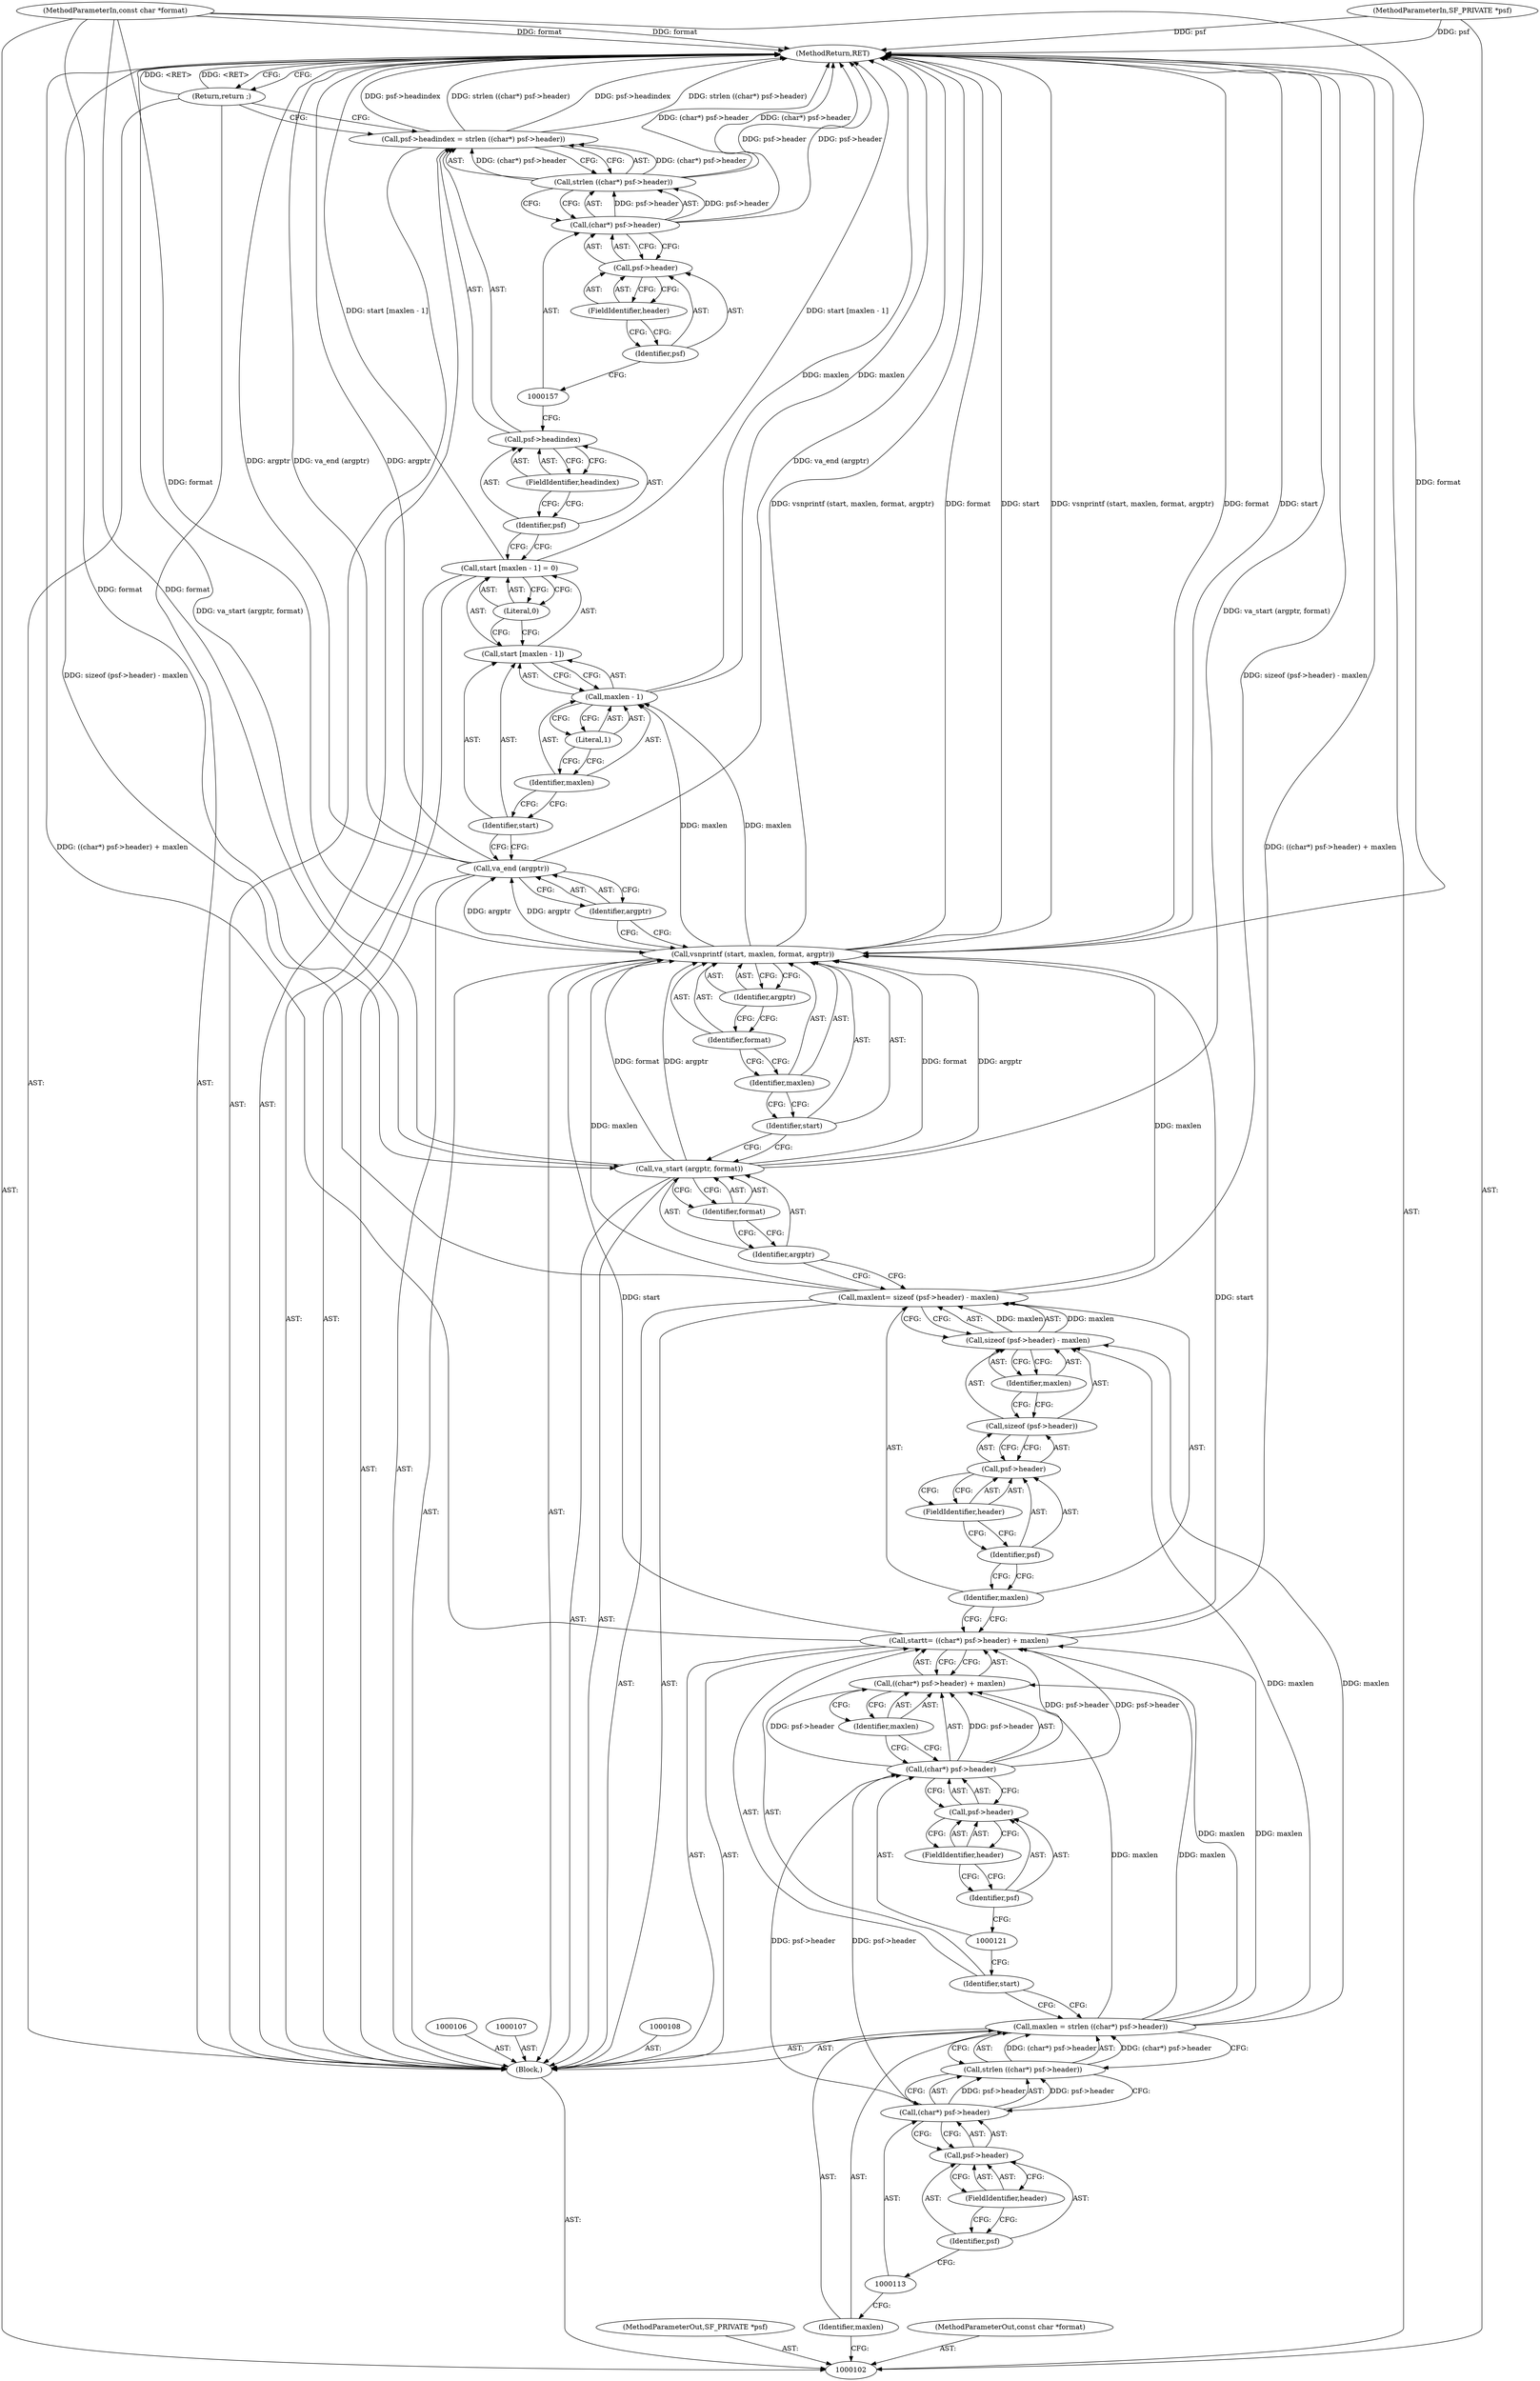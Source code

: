 digraph "1_libsndfile_708e996c87c5fae77b104ccfeb8f6db784c32074_15" {
"1000162" [label="(MethodReturn,RET)"];
"1000103" [label="(MethodParameterIn,SF_PRIVATE *psf)"];
"1000224" [label="(MethodParameterOut,SF_PRIVATE *psf)"];
"1000104" [label="(MethodParameterIn,const char *format)"];
"1000225" [label="(MethodParameterOut,const char *format)"];
"1000135" [label="(Identifier,argptr)"];
"1000134" [label="(Call,va_start (argptr, format))"];
"1000136" [label="(Identifier,format)"];
"1000138" [label="(Identifier,start)"];
"1000137" [label="(Call,vsnprintf (start, maxlen, format, argptr))"];
"1000139" [label="(Identifier,maxlen)"];
"1000140" [label="(Identifier,format)"];
"1000141" [label="(Identifier,argptr)"];
"1000142" [label="(Call,va_end (argptr))"];
"1000143" [label="(Identifier,argptr)"];
"1000149" [label="(Literal,1)"];
"1000144" [label="(Call,start [maxlen - 1] = 0)"];
"1000145" [label="(Call,start [maxlen - 1])"];
"1000146" [label="(Identifier,start)"];
"1000150" [label="(Literal,0)"];
"1000147" [label="(Call,maxlen - 1)"];
"1000148" [label="(Identifier,maxlen)"];
"1000151" [label="(Call,psf->headindex = strlen ((char*) psf->header))"];
"1000152" [label="(Call,psf->headindex)"];
"1000153" [label="(Identifier,psf)"];
"1000155" [label="(Call,strlen ((char*) psf->header))"];
"1000156" [label="(Call,(char*) psf->header)"];
"1000158" [label="(Call,psf->header)"];
"1000159" [label="(Identifier,psf)"];
"1000160" [label="(FieldIdentifier,header)"];
"1000154" [label="(FieldIdentifier,headindex)"];
"1000161" [label="(Return,return ;)"];
"1000105" [label="(Block,)"];
"1000109" [label="(Call,maxlen = strlen ((char*) psf->header))"];
"1000110" [label="(Identifier,maxlen)"];
"1000111" [label="(Call,strlen ((char*) psf->header))"];
"1000112" [label="(Call,(char*) psf->header)"];
"1000114" [label="(Call,psf->header)"];
"1000115" [label="(Identifier,psf)"];
"1000116" [label="(FieldIdentifier,header)"];
"1000117" [label="(Call,start\t= ((char*) psf->header) + maxlen)"];
"1000118" [label="(Identifier,start)"];
"1000120" [label="(Call,(char*) psf->header)"];
"1000122" [label="(Call,psf->header)"];
"1000123" [label="(Identifier,psf)"];
"1000124" [label="(FieldIdentifier,header)"];
"1000125" [label="(Identifier,maxlen)"];
"1000119" [label="(Call,((char*) psf->header) + maxlen)"];
"1000126" [label="(Call,maxlen\t= sizeof (psf->header) - maxlen)"];
"1000127" [label="(Identifier,maxlen)"];
"1000128" [label="(Call,sizeof (psf->header) - maxlen)"];
"1000129" [label="(Call,sizeof (psf->header))"];
"1000130" [label="(Call,psf->header)"];
"1000131" [label="(Identifier,psf)"];
"1000132" [label="(FieldIdentifier,header)"];
"1000133" [label="(Identifier,maxlen)"];
"1000162" -> "1000102"  [label="AST: "];
"1000162" -> "1000161"  [label="CFG: "];
"1000161" -> "1000162"  [label="DDG: <RET>"];
"1000142" -> "1000162"  [label="DDG: va_end (argptr)"];
"1000142" -> "1000162"  [label="DDG: argptr"];
"1000104" -> "1000162"  [label="DDG: format"];
"1000147" -> "1000162"  [label="DDG: maxlen"];
"1000117" -> "1000162"  [label="DDG: ((char*) psf->header) + maxlen"];
"1000137" -> "1000162"  [label="DDG: format"];
"1000137" -> "1000162"  [label="DDG: start"];
"1000137" -> "1000162"  [label="DDG: vsnprintf (start, maxlen, format, argptr)"];
"1000151" -> "1000162"  [label="DDG: psf->headindex"];
"1000151" -> "1000162"  [label="DDG: strlen ((char*) psf->header)"];
"1000134" -> "1000162"  [label="DDG: va_start (argptr, format)"];
"1000156" -> "1000162"  [label="DDG: psf->header"];
"1000103" -> "1000162"  [label="DDG: psf"];
"1000144" -> "1000162"  [label="DDG: start [maxlen - 1]"];
"1000126" -> "1000162"  [label="DDG: sizeof (psf->header) - maxlen"];
"1000155" -> "1000162"  [label="DDG: (char*) psf->header"];
"1000103" -> "1000102"  [label="AST: "];
"1000103" -> "1000162"  [label="DDG: psf"];
"1000224" -> "1000102"  [label="AST: "];
"1000104" -> "1000102"  [label="AST: "];
"1000104" -> "1000162"  [label="DDG: format"];
"1000104" -> "1000134"  [label="DDG: format"];
"1000104" -> "1000137"  [label="DDG: format"];
"1000225" -> "1000102"  [label="AST: "];
"1000135" -> "1000134"  [label="AST: "];
"1000135" -> "1000126"  [label="CFG: "];
"1000136" -> "1000135"  [label="CFG: "];
"1000134" -> "1000105"  [label="AST: "];
"1000134" -> "1000136"  [label="CFG: "];
"1000135" -> "1000134"  [label="AST: "];
"1000136" -> "1000134"  [label="AST: "];
"1000138" -> "1000134"  [label="CFG: "];
"1000134" -> "1000162"  [label="DDG: va_start (argptr, format)"];
"1000104" -> "1000134"  [label="DDG: format"];
"1000134" -> "1000137"  [label="DDG: format"];
"1000134" -> "1000137"  [label="DDG: argptr"];
"1000136" -> "1000134"  [label="AST: "];
"1000136" -> "1000135"  [label="CFG: "];
"1000134" -> "1000136"  [label="CFG: "];
"1000138" -> "1000137"  [label="AST: "];
"1000138" -> "1000134"  [label="CFG: "];
"1000139" -> "1000138"  [label="CFG: "];
"1000137" -> "1000105"  [label="AST: "];
"1000137" -> "1000141"  [label="CFG: "];
"1000138" -> "1000137"  [label="AST: "];
"1000139" -> "1000137"  [label="AST: "];
"1000140" -> "1000137"  [label="AST: "];
"1000141" -> "1000137"  [label="AST: "];
"1000143" -> "1000137"  [label="CFG: "];
"1000137" -> "1000162"  [label="DDG: format"];
"1000137" -> "1000162"  [label="DDG: start"];
"1000137" -> "1000162"  [label="DDG: vsnprintf (start, maxlen, format, argptr)"];
"1000117" -> "1000137"  [label="DDG: start"];
"1000126" -> "1000137"  [label="DDG: maxlen"];
"1000134" -> "1000137"  [label="DDG: format"];
"1000134" -> "1000137"  [label="DDG: argptr"];
"1000104" -> "1000137"  [label="DDG: format"];
"1000137" -> "1000142"  [label="DDG: argptr"];
"1000137" -> "1000147"  [label="DDG: maxlen"];
"1000139" -> "1000137"  [label="AST: "];
"1000139" -> "1000138"  [label="CFG: "];
"1000140" -> "1000139"  [label="CFG: "];
"1000140" -> "1000137"  [label="AST: "];
"1000140" -> "1000139"  [label="CFG: "];
"1000141" -> "1000140"  [label="CFG: "];
"1000141" -> "1000137"  [label="AST: "];
"1000141" -> "1000140"  [label="CFG: "];
"1000137" -> "1000141"  [label="CFG: "];
"1000142" -> "1000105"  [label="AST: "];
"1000142" -> "1000143"  [label="CFG: "];
"1000143" -> "1000142"  [label="AST: "];
"1000146" -> "1000142"  [label="CFG: "];
"1000142" -> "1000162"  [label="DDG: va_end (argptr)"];
"1000142" -> "1000162"  [label="DDG: argptr"];
"1000137" -> "1000142"  [label="DDG: argptr"];
"1000143" -> "1000142"  [label="AST: "];
"1000143" -> "1000137"  [label="CFG: "];
"1000142" -> "1000143"  [label="CFG: "];
"1000149" -> "1000147"  [label="AST: "];
"1000149" -> "1000148"  [label="CFG: "];
"1000147" -> "1000149"  [label="CFG: "];
"1000144" -> "1000105"  [label="AST: "];
"1000144" -> "1000150"  [label="CFG: "];
"1000145" -> "1000144"  [label="AST: "];
"1000150" -> "1000144"  [label="AST: "];
"1000153" -> "1000144"  [label="CFG: "];
"1000144" -> "1000162"  [label="DDG: start [maxlen - 1]"];
"1000145" -> "1000144"  [label="AST: "];
"1000145" -> "1000147"  [label="CFG: "];
"1000146" -> "1000145"  [label="AST: "];
"1000147" -> "1000145"  [label="AST: "];
"1000150" -> "1000145"  [label="CFG: "];
"1000146" -> "1000145"  [label="AST: "];
"1000146" -> "1000142"  [label="CFG: "];
"1000148" -> "1000146"  [label="CFG: "];
"1000150" -> "1000144"  [label="AST: "];
"1000150" -> "1000145"  [label="CFG: "];
"1000144" -> "1000150"  [label="CFG: "];
"1000147" -> "1000145"  [label="AST: "];
"1000147" -> "1000149"  [label="CFG: "];
"1000148" -> "1000147"  [label="AST: "];
"1000149" -> "1000147"  [label="AST: "];
"1000145" -> "1000147"  [label="CFG: "];
"1000147" -> "1000162"  [label="DDG: maxlen"];
"1000137" -> "1000147"  [label="DDG: maxlen"];
"1000148" -> "1000147"  [label="AST: "];
"1000148" -> "1000146"  [label="CFG: "];
"1000149" -> "1000148"  [label="CFG: "];
"1000151" -> "1000105"  [label="AST: "];
"1000151" -> "1000155"  [label="CFG: "];
"1000152" -> "1000151"  [label="AST: "];
"1000155" -> "1000151"  [label="AST: "];
"1000161" -> "1000151"  [label="CFG: "];
"1000151" -> "1000162"  [label="DDG: psf->headindex"];
"1000151" -> "1000162"  [label="DDG: strlen ((char*) psf->header)"];
"1000155" -> "1000151"  [label="DDG: (char*) psf->header"];
"1000152" -> "1000151"  [label="AST: "];
"1000152" -> "1000154"  [label="CFG: "];
"1000153" -> "1000152"  [label="AST: "];
"1000154" -> "1000152"  [label="AST: "];
"1000157" -> "1000152"  [label="CFG: "];
"1000153" -> "1000152"  [label="AST: "];
"1000153" -> "1000144"  [label="CFG: "];
"1000154" -> "1000153"  [label="CFG: "];
"1000155" -> "1000151"  [label="AST: "];
"1000155" -> "1000156"  [label="CFG: "];
"1000156" -> "1000155"  [label="AST: "];
"1000151" -> "1000155"  [label="CFG: "];
"1000155" -> "1000162"  [label="DDG: (char*) psf->header"];
"1000155" -> "1000151"  [label="DDG: (char*) psf->header"];
"1000156" -> "1000155"  [label="DDG: psf->header"];
"1000156" -> "1000155"  [label="AST: "];
"1000156" -> "1000158"  [label="CFG: "];
"1000157" -> "1000156"  [label="AST: "];
"1000158" -> "1000156"  [label="AST: "];
"1000155" -> "1000156"  [label="CFG: "];
"1000156" -> "1000162"  [label="DDG: psf->header"];
"1000156" -> "1000155"  [label="DDG: psf->header"];
"1000158" -> "1000156"  [label="AST: "];
"1000158" -> "1000160"  [label="CFG: "];
"1000159" -> "1000158"  [label="AST: "];
"1000160" -> "1000158"  [label="AST: "];
"1000156" -> "1000158"  [label="CFG: "];
"1000159" -> "1000158"  [label="AST: "];
"1000159" -> "1000157"  [label="CFG: "];
"1000160" -> "1000159"  [label="CFG: "];
"1000160" -> "1000158"  [label="AST: "];
"1000160" -> "1000159"  [label="CFG: "];
"1000158" -> "1000160"  [label="CFG: "];
"1000154" -> "1000152"  [label="AST: "];
"1000154" -> "1000153"  [label="CFG: "];
"1000152" -> "1000154"  [label="CFG: "];
"1000161" -> "1000105"  [label="AST: "];
"1000161" -> "1000151"  [label="CFG: "];
"1000162" -> "1000161"  [label="CFG: "];
"1000161" -> "1000162"  [label="DDG: <RET>"];
"1000105" -> "1000102"  [label="AST: "];
"1000106" -> "1000105"  [label="AST: "];
"1000107" -> "1000105"  [label="AST: "];
"1000108" -> "1000105"  [label="AST: "];
"1000109" -> "1000105"  [label="AST: "];
"1000117" -> "1000105"  [label="AST: "];
"1000126" -> "1000105"  [label="AST: "];
"1000134" -> "1000105"  [label="AST: "];
"1000137" -> "1000105"  [label="AST: "];
"1000142" -> "1000105"  [label="AST: "];
"1000144" -> "1000105"  [label="AST: "];
"1000151" -> "1000105"  [label="AST: "];
"1000161" -> "1000105"  [label="AST: "];
"1000109" -> "1000105"  [label="AST: "];
"1000109" -> "1000111"  [label="CFG: "];
"1000110" -> "1000109"  [label="AST: "];
"1000111" -> "1000109"  [label="AST: "];
"1000118" -> "1000109"  [label="CFG: "];
"1000111" -> "1000109"  [label="DDG: (char*) psf->header"];
"1000109" -> "1000117"  [label="DDG: maxlen"];
"1000109" -> "1000119"  [label="DDG: maxlen"];
"1000109" -> "1000128"  [label="DDG: maxlen"];
"1000110" -> "1000109"  [label="AST: "];
"1000110" -> "1000102"  [label="CFG: "];
"1000113" -> "1000110"  [label="CFG: "];
"1000111" -> "1000109"  [label="AST: "];
"1000111" -> "1000112"  [label="CFG: "];
"1000112" -> "1000111"  [label="AST: "];
"1000109" -> "1000111"  [label="CFG: "];
"1000111" -> "1000109"  [label="DDG: (char*) psf->header"];
"1000112" -> "1000111"  [label="DDG: psf->header"];
"1000112" -> "1000111"  [label="AST: "];
"1000112" -> "1000114"  [label="CFG: "];
"1000113" -> "1000112"  [label="AST: "];
"1000114" -> "1000112"  [label="AST: "];
"1000111" -> "1000112"  [label="CFG: "];
"1000112" -> "1000111"  [label="DDG: psf->header"];
"1000112" -> "1000120"  [label="DDG: psf->header"];
"1000114" -> "1000112"  [label="AST: "];
"1000114" -> "1000116"  [label="CFG: "];
"1000115" -> "1000114"  [label="AST: "];
"1000116" -> "1000114"  [label="AST: "];
"1000112" -> "1000114"  [label="CFG: "];
"1000115" -> "1000114"  [label="AST: "];
"1000115" -> "1000113"  [label="CFG: "];
"1000116" -> "1000115"  [label="CFG: "];
"1000116" -> "1000114"  [label="AST: "];
"1000116" -> "1000115"  [label="CFG: "];
"1000114" -> "1000116"  [label="CFG: "];
"1000117" -> "1000105"  [label="AST: "];
"1000117" -> "1000119"  [label="CFG: "];
"1000118" -> "1000117"  [label="AST: "];
"1000119" -> "1000117"  [label="AST: "];
"1000127" -> "1000117"  [label="CFG: "];
"1000117" -> "1000162"  [label="DDG: ((char*) psf->header) + maxlen"];
"1000120" -> "1000117"  [label="DDG: psf->header"];
"1000109" -> "1000117"  [label="DDG: maxlen"];
"1000117" -> "1000137"  [label="DDG: start"];
"1000118" -> "1000117"  [label="AST: "];
"1000118" -> "1000109"  [label="CFG: "];
"1000121" -> "1000118"  [label="CFG: "];
"1000120" -> "1000119"  [label="AST: "];
"1000120" -> "1000122"  [label="CFG: "];
"1000121" -> "1000120"  [label="AST: "];
"1000122" -> "1000120"  [label="AST: "];
"1000125" -> "1000120"  [label="CFG: "];
"1000120" -> "1000117"  [label="DDG: psf->header"];
"1000120" -> "1000119"  [label="DDG: psf->header"];
"1000112" -> "1000120"  [label="DDG: psf->header"];
"1000122" -> "1000120"  [label="AST: "];
"1000122" -> "1000124"  [label="CFG: "];
"1000123" -> "1000122"  [label="AST: "];
"1000124" -> "1000122"  [label="AST: "];
"1000120" -> "1000122"  [label="CFG: "];
"1000123" -> "1000122"  [label="AST: "];
"1000123" -> "1000121"  [label="CFG: "];
"1000124" -> "1000123"  [label="CFG: "];
"1000124" -> "1000122"  [label="AST: "];
"1000124" -> "1000123"  [label="CFG: "];
"1000122" -> "1000124"  [label="CFG: "];
"1000125" -> "1000119"  [label="AST: "];
"1000125" -> "1000120"  [label="CFG: "];
"1000119" -> "1000125"  [label="CFG: "];
"1000119" -> "1000117"  [label="AST: "];
"1000119" -> "1000125"  [label="CFG: "];
"1000120" -> "1000119"  [label="AST: "];
"1000125" -> "1000119"  [label="AST: "];
"1000117" -> "1000119"  [label="CFG: "];
"1000120" -> "1000119"  [label="DDG: psf->header"];
"1000109" -> "1000119"  [label="DDG: maxlen"];
"1000126" -> "1000105"  [label="AST: "];
"1000126" -> "1000128"  [label="CFG: "];
"1000127" -> "1000126"  [label="AST: "];
"1000128" -> "1000126"  [label="AST: "];
"1000135" -> "1000126"  [label="CFG: "];
"1000126" -> "1000162"  [label="DDG: sizeof (psf->header) - maxlen"];
"1000128" -> "1000126"  [label="DDG: maxlen"];
"1000126" -> "1000137"  [label="DDG: maxlen"];
"1000127" -> "1000126"  [label="AST: "];
"1000127" -> "1000117"  [label="CFG: "];
"1000131" -> "1000127"  [label="CFG: "];
"1000128" -> "1000126"  [label="AST: "];
"1000128" -> "1000133"  [label="CFG: "];
"1000129" -> "1000128"  [label="AST: "];
"1000133" -> "1000128"  [label="AST: "];
"1000126" -> "1000128"  [label="CFG: "];
"1000128" -> "1000126"  [label="DDG: maxlen"];
"1000109" -> "1000128"  [label="DDG: maxlen"];
"1000129" -> "1000128"  [label="AST: "];
"1000129" -> "1000130"  [label="CFG: "];
"1000130" -> "1000129"  [label="AST: "];
"1000133" -> "1000129"  [label="CFG: "];
"1000130" -> "1000129"  [label="AST: "];
"1000130" -> "1000132"  [label="CFG: "];
"1000131" -> "1000130"  [label="AST: "];
"1000132" -> "1000130"  [label="AST: "];
"1000129" -> "1000130"  [label="CFG: "];
"1000131" -> "1000130"  [label="AST: "];
"1000131" -> "1000127"  [label="CFG: "];
"1000132" -> "1000131"  [label="CFG: "];
"1000132" -> "1000130"  [label="AST: "];
"1000132" -> "1000131"  [label="CFG: "];
"1000130" -> "1000132"  [label="CFG: "];
"1000133" -> "1000128"  [label="AST: "];
"1000133" -> "1000129"  [label="CFG: "];
"1000128" -> "1000133"  [label="CFG: "];
}
